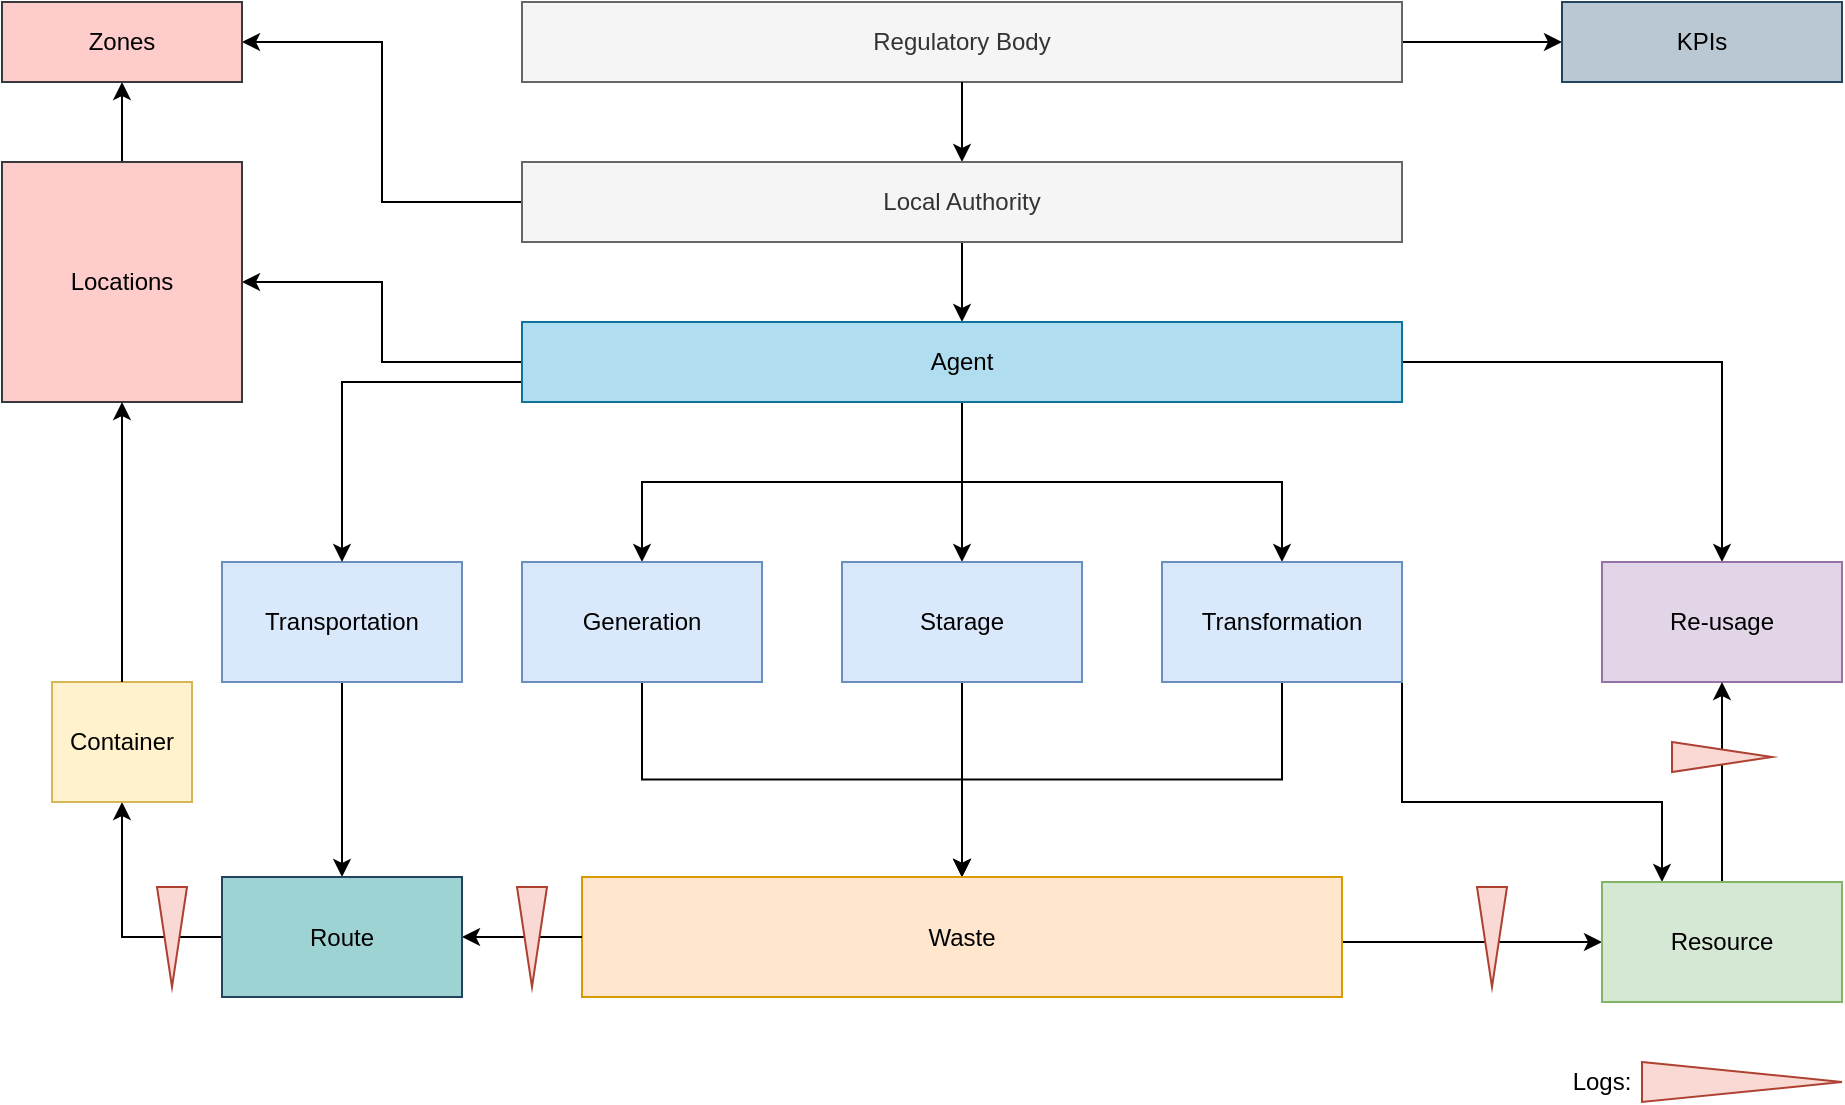 <mxfile version="13.9.9" type="device"><diagram id="Sn3JYTkbNaUHdw6bJ90B" name="Page-1"><mxGraphModel dx="1609" dy="703" grid="1" gridSize="10" guides="1" tooltips="1" connect="1" arrows="1" fold="1" page="0" pageScale="1" pageWidth="850" pageHeight="1100" math="0" shadow="0"><root><mxCell id="0"/><mxCell id="1" parent="0"/><mxCell id="z5UvJ5dR2QtwfpTjlGGb-39" style="edgeStyle=orthogonalEdgeStyle;rounded=0;orthogonalLoop=1;jettySize=auto;html=1;exitX=1;exitY=0.5;exitDx=0;exitDy=0;" parent="1" source="z5UvJ5dR2QtwfpTjlGGb-1" target="z5UvJ5dR2QtwfpTjlGGb-3" edge="1"><mxGeometry relative="1" as="geometry"/></mxCell><mxCell id="z5UvJ5dR2QtwfpTjlGGb-1" value="Regulatory Body" style="rounded=0;whiteSpace=wrap;html=1;fillColor=#f5f5f5;strokeColor=#666666;fontColor=#333333;" parent="1" vertex="1"><mxGeometry x="110" y="230" width="440" height="40" as="geometry"/></mxCell><mxCell id="z5UvJ5dR2QtwfpTjlGGb-3" value="KPIs" style="rounded=0;whiteSpace=wrap;html=1;fillColor=#bac8d3;strokeColor=#23445d;" parent="1" vertex="1"><mxGeometry x="630" y="230" width="140" height="40" as="geometry"/></mxCell><mxCell id="FY9uwInff0tzFeeYEA4L-3" style="edgeStyle=orthogonalEdgeStyle;rounded=0;orthogonalLoop=1;jettySize=auto;html=1;" parent="1" source="z5UvJ5dR2QtwfpTjlGGb-7" target="FY9uwInff0tzFeeYEA4L-1" edge="1"><mxGeometry relative="1" as="geometry"/></mxCell><mxCell id="z5UvJ5dR2QtwfpTjlGGb-7" value="Transportation" style="rounded=0;whiteSpace=wrap;html=1;fillColor=#dae8fc;strokeColor=#6c8ebf;" parent="1" vertex="1"><mxGeometry x="-40" y="510" width="120" height="60" as="geometry"/></mxCell><mxCell id="z5UvJ5dR2QtwfpTjlGGb-9" style="edgeStyle=orthogonalEdgeStyle;rounded=0;orthogonalLoop=1;jettySize=auto;html=1;" parent="1" source="z5UvJ5dR2QtwfpTjlGGb-1" target="z5UvJ5dR2QtwfpTjlGGb-8" edge="1"><mxGeometry relative="1" as="geometry"/></mxCell><mxCell id="z5UvJ5dR2QtwfpTjlGGb-31" style="edgeStyle=orthogonalEdgeStyle;rounded=0;orthogonalLoop=1;jettySize=auto;html=1;exitX=0.5;exitY=1;exitDx=0;exitDy=0;entryX=0.5;entryY=0;entryDx=0;entryDy=0;" parent="1" source="z5UvJ5dR2QtwfpTjlGGb-35" target="z5UvJ5dR2QtwfpTjlGGb-13" edge="1"><mxGeometry relative="1" as="geometry"/></mxCell><mxCell id="z5UvJ5dR2QtwfpTjlGGb-32" style="edgeStyle=orthogonalEdgeStyle;rounded=0;orthogonalLoop=1;jettySize=auto;html=1;exitX=0.5;exitY=1;exitDx=0;exitDy=0;" parent="1" source="z5UvJ5dR2QtwfpTjlGGb-35" target="z5UvJ5dR2QtwfpTjlGGb-12" edge="1"><mxGeometry relative="1" as="geometry"/></mxCell><mxCell id="z5UvJ5dR2QtwfpTjlGGb-33" style="edgeStyle=orthogonalEdgeStyle;rounded=0;orthogonalLoop=1;jettySize=auto;html=1;exitX=0.5;exitY=1;exitDx=0;exitDy=0;" parent="1" source="z5UvJ5dR2QtwfpTjlGGb-35" target="z5UvJ5dR2QtwfpTjlGGb-11" edge="1"><mxGeometry relative="1" as="geometry"/></mxCell><mxCell id="z5UvJ5dR2QtwfpTjlGGb-34" style="edgeStyle=orthogonalEdgeStyle;rounded=0;orthogonalLoop=1;jettySize=auto;html=1;exitX=1;exitY=0.5;exitDx=0;exitDy=0;" parent="1" source="z5UvJ5dR2QtwfpTjlGGb-35" target="z5UvJ5dR2QtwfpTjlGGb-14" edge="1"><mxGeometry relative="1" as="geometry"/></mxCell><mxCell id="z5UvJ5dR2QtwfpTjlGGb-36" style="edgeStyle=orthogonalEdgeStyle;rounded=0;orthogonalLoop=1;jettySize=auto;html=1;exitX=0.5;exitY=1;exitDx=0;exitDy=0;entryX=0.5;entryY=0;entryDx=0;entryDy=0;" parent="1" source="z5UvJ5dR2QtwfpTjlGGb-8" target="z5UvJ5dR2QtwfpTjlGGb-35" edge="1"><mxGeometry relative="1" as="geometry"/></mxCell><mxCell id="_jNY322wRyF1TIhVFrkd-9" style="edgeStyle=orthogonalEdgeStyle;rounded=0;orthogonalLoop=1;jettySize=auto;html=1;entryX=1;entryY=0.5;entryDx=0;entryDy=0;" edge="1" parent="1" source="z5UvJ5dR2QtwfpTjlGGb-8" target="_jNY322wRyF1TIhVFrkd-7"><mxGeometry relative="1" as="geometry"/></mxCell><mxCell id="z5UvJ5dR2QtwfpTjlGGb-8" value="Local Authority" style="rounded=0;whiteSpace=wrap;html=1;fillColor=#f5f5f5;strokeColor=#666666;fontColor=#333333;" parent="1" vertex="1"><mxGeometry x="110" y="310" width="440" height="40" as="geometry"/></mxCell><mxCell id="yOZozDGdarnb_xav6iYY-20" style="edgeStyle=orthogonalEdgeStyle;rounded=0;orthogonalLoop=1;jettySize=auto;html=1;entryX=0.25;entryY=0;entryDx=0;entryDy=0;" parent="1" source="z5UvJ5dR2QtwfpTjlGGb-11" target="z5UvJ5dR2QtwfpTjlGGb-22" edge="1"><mxGeometry relative="1" as="geometry"><Array as="points"><mxPoint x="550" y="630"/><mxPoint x="680" y="630"/></Array></mxGeometry></mxCell><mxCell id="_jNY322wRyF1TIhVFrkd-4" style="edgeStyle=orthogonalEdgeStyle;rounded=0;orthogonalLoop=1;jettySize=auto;html=1;entryX=0.5;entryY=0;entryDx=0;entryDy=0;" edge="1" parent="1" source="z5UvJ5dR2QtwfpTjlGGb-11" target="z5UvJ5dR2QtwfpTjlGGb-21"><mxGeometry relative="1" as="geometry"/></mxCell><mxCell id="z5UvJ5dR2QtwfpTjlGGb-11" value="Transformation" style="rounded=0;whiteSpace=wrap;html=1;fillColor=#dae8fc;strokeColor=#6c8ebf;" parent="1" vertex="1"><mxGeometry x="430" y="510" width="120" height="60" as="geometry"/></mxCell><mxCell id="_jNY322wRyF1TIhVFrkd-3" style="edgeStyle=orthogonalEdgeStyle;rounded=0;orthogonalLoop=1;jettySize=auto;html=1;entryX=0.5;entryY=0;entryDx=0;entryDy=0;" edge="1" parent="1" source="z5UvJ5dR2QtwfpTjlGGb-12" target="z5UvJ5dR2QtwfpTjlGGb-21"><mxGeometry relative="1" as="geometry"/></mxCell><mxCell id="z5UvJ5dR2QtwfpTjlGGb-12" value="Starage" style="rounded=0;whiteSpace=wrap;html=1;fillColor=#dae8fc;strokeColor=#6c8ebf;" parent="1" vertex="1"><mxGeometry x="270" y="510" width="120" height="60" as="geometry"/></mxCell><mxCell id="_jNY322wRyF1TIhVFrkd-2" style="edgeStyle=orthogonalEdgeStyle;rounded=0;orthogonalLoop=1;jettySize=auto;html=1;entryX=0.5;entryY=0;entryDx=0;entryDy=0;" edge="1" parent="1" source="z5UvJ5dR2QtwfpTjlGGb-13" target="z5UvJ5dR2QtwfpTjlGGb-21"><mxGeometry relative="1" as="geometry"/></mxCell><mxCell id="z5UvJ5dR2QtwfpTjlGGb-13" value="Generation" style="rounded=0;whiteSpace=wrap;html=1;fillColor=#dae8fc;strokeColor=#6c8ebf;" parent="1" vertex="1"><mxGeometry x="110" y="510" width="120" height="60" as="geometry"/></mxCell><mxCell id="z5UvJ5dR2QtwfpTjlGGb-14" value="Re-usage" style="rounded=0;whiteSpace=wrap;html=1;fillColor=#e1d5e7;strokeColor=#9673a6;" parent="1" vertex="1"><mxGeometry x="650" y="510" width="120" height="60" as="geometry"/></mxCell><mxCell id="z5UvJ5dR2QtwfpTjlGGb-24" style="edgeStyle=orthogonalEdgeStyle;rounded=0;orthogonalLoop=1;jettySize=auto;html=1;entryX=0;entryY=0.5;entryDx=0;entryDy=0;" parent="1" source="z5UvJ5dR2QtwfpTjlGGb-21" target="z5UvJ5dR2QtwfpTjlGGb-22" edge="1"><mxGeometry relative="1" as="geometry"><Array as="points"><mxPoint x="620" y="700"/><mxPoint x="620" y="700"/></Array></mxGeometry></mxCell><mxCell id="z5UvJ5dR2QtwfpTjlGGb-30" style="edgeStyle=orthogonalEdgeStyle;rounded=0;orthogonalLoop=1;jettySize=auto;html=1;exitX=0;exitY=0.5;exitDx=0;exitDy=0;" parent="1" source="FY9uwInff0tzFeeYEA4L-1" target="z5UvJ5dR2QtwfpTjlGGb-29" edge="1"><mxGeometry relative="1" as="geometry"/></mxCell><mxCell id="z5UvJ5dR2QtwfpTjlGGb-21" value="Waste" style="rounded=0;whiteSpace=wrap;html=1;fillColor=#ffe6cc;strokeColor=#d79b00;" parent="1" vertex="1"><mxGeometry x="140" y="667.5" width="380" height="60" as="geometry"/></mxCell><mxCell id="z5UvJ5dR2QtwfpTjlGGb-23" style="edgeStyle=orthogonalEdgeStyle;rounded=0;orthogonalLoop=1;jettySize=auto;html=1;" parent="1" source="z5UvJ5dR2QtwfpTjlGGb-22" target="z5UvJ5dR2QtwfpTjlGGb-14" edge="1"><mxGeometry relative="1" as="geometry"/></mxCell><mxCell id="z5UvJ5dR2QtwfpTjlGGb-22" value="Resource" style="rounded=0;whiteSpace=wrap;html=1;fillColor=#d5e8d4;strokeColor=#82b366;" parent="1" vertex="1"><mxGeometry x="650" y="670" width="120" height="60" as="geometry"/></mxCell><mxCell id="TJa2-QQOiLGRjEozzCRh-5" style="edgeStyle=orthogonalEdgeStyle;rounded=0;orthogonalLoop=1;jettySize=auto;html=1;entryX=1;entryY=0.5;entryDx=0;entryDy=0;" parent="1" source="z5UvJ5dR2QtwfpTjlGGb-21" target="FY9uwInff0tzFeeYEA4L-1" edge="1"><mxGeometry relative="1" as="geometry"/></mxCell><mxCell id="z5UvJ5dR2QtwfpTjlGGb-29" value="Container" style="rounded=0;whiteSpace=wrap;html=1;fillColor=#fff2cc;strokeColor=#d6b656;" parent="1" vertex="1"><mxGeometry x="-125" y="570" width="70" height="60" as="geometry"/></mxCell><mxCell id="_jNY322wRyF1TIhVFrkd-1" style="edgeStyle=orthogonalEdgeStyle;rounded=0;orthogonalLoop=1;jettySize=auto;html=1;exitX=0;exitY=0.75;exitDx=0;exitDy=0;entryX=0.5;entryY=0;entryDx=0;entryDy=0;" edge="1" parent="1" source="z5UvJ5dR2QtwfpTjlGGb-35" target="z5UvJ5dR2QtwfpTjlGGb-7"><mxGeometry relative="1" as="geometry"/></mxCell><mxCell id="_jNY322wRyF1TIhVFrkd-6" style="edgeStyle=orthogonalEdgeStyle;rounded=0;orthogonalLoop=1;jettySize=auto;html=1;entryX=1;entryY=0.5;entryDx=0;entryDy=0;" edge="1" parent="1" source="z5UvJ5dR2QtwfpTjlGGb-35" target="at9XvvVxx1zVYiTgB3mV-2"><mxGeometry relative="1" as="geometry"/></mxCell><mxCell id="z5UvJ5dR2QtwfpTjlGGb-35" value="Agent" style="rounded=0;whiteSpace=wrap;html=1;fillColor=#b1ddf0;strokeColor=#10739e;" parent="1" vertex="1"><mxGeometry x="110" y="390" width="440" height="40" as="geometry"/></mxCell><mxCell id="z5UvJ5dR2QtwfpTjlGGb-53" value="" style="triangle;whiteSpace=wrap;html=1;fillColor=#fad9d5;strokeColor=#ae4132;" parent="1" vertex="1"><mxGeometry x="670" y="760" width="100" height="20" as="geometry"/></mxCell><mxCell id="z5UvJ5dR2QtwfpTjlGGb-54" value="Logs:" style="text;html=1;strokeColor=none;fillColor=none;align=center;verticalAlign=middle;whiteSpace=wrap;rounded=0;" parent="1" vertex="1"><mxGeometry x="630" y="760" width="40" height="20" as="geometry"/></mxCell><mxCell id="FY9uwInff0tzFeeYEA4L-1" value="Route" style="rounded=0;whiteSpace=wrap;html=1;strokeColor=#23445d;fillColor=#9ED3D3;" parent="1" vertex="1"><mxGeometry x="-40" y="667.5" width="120" height="60" as="geometry"/></mxCell><mxCell id="_jNY322wRyF1TIhVFrkd-8" style="edgeStyle=orthogonalEdgeStyle;rounded=0;orthogonalLoop=1;jettySize=auto;html=1;entryX=0.5;entryY=1;entryDx=0;entryDy=0;" edge="1" parent="1" source="at9XvvVxx1zVYiTgB3mV-2" target="_jNY322wRyF1TIhVFrkd-7"><mxGeometry relative="1" as="geometry"/></mxCell><mxCell id="at9XvvVxx1zVYiTgB3mV-2" value="Locations" style="rounded=0;whiteSpace=wrap;html=1;fillColor=#ffcccc;strokeColor=#36393d;" parent="1" vertex="1"><mxGeometry x="-150" y="310" width="120" height="120" as="geometry"/></mxCell><mxCell id="z5UvJ5dR2QtwfpTjlGGb-51" value="" style="triangle;whiteSpace=wrap;html=1;fillColor=#fad9d5;strokeColor=#ae4132;rotation=90;" parent="1" vertex="1"><mxGeometry x="570" y="690" width="50" height="15" as="geometry"/></mxCell><mxCell id="yOZozDGdarnb_xav6iYY-8" value="" style="triangle;whiteSpace=wrap;html=1;fillColor=#fad9d5;strokeColor=#ae4132;rotation=0;" parent="1" vertex="1"><mxGeometry x="685" y="600" width="50" height="15" as="geometry"/></mxCell><mxCell id="yOZozDGdarnb_xav6iYY-11" value="" style="triangle;whiteSpace=wrap;html=1;fillColor=#fad9d5;strokeColor=#ae4132;rotation=90;" parent="1" vertex="1"><mxGeometry x="90" y="690" width="50" height="15" as="geometry"/></mxCell><mxCell id="yOZozDGdarnb_xav6iYY-12" value="" style="triangle;whiteSpace=wrap;html=1;fillColor=#fad9d5;strokeColor=#ae4132;rotation=90;" parent="1" vertex="1"><mxGeometry x="-90" y="690" width="50" height="15" as="geometry"/></mxCell><mxCell id="yOZozDGdarnb_xav6iYY-16" value="" style="endArrow=classic;html=1;exitX=0.5;exitY=0;exitDx=0;exitDy=0;entryX=0.5;entryY=1;entryDx=0;entryDy=0;" parent="1" source="z5UvJ5dR2QtwfpTjlGGb-29" target="at9XvvVxx1zVYiTgB3mV-2" edge="1"><mxGeometry width="50" height="50" relative="1" as="geometry"><mxPoint x="290" y="470" as="sourcePoint"/><mxPoint x="340" y="420" as="targetPoint"/></mxGeometry></mxCell><mxCell id="_jNY322wRyF1TIhVFrkd-7" value="Zones" style="rounded=0;whiteSpace=wrap;html=1;fillColor=#ffcccc;strokeColor=#36393d;" vertex="1" parent="1"><mxGeometry x="-150" y="230" width="120" height="40" as="geometry"/></mxCell></root></mxGraphModel></diagram></mxfile>
